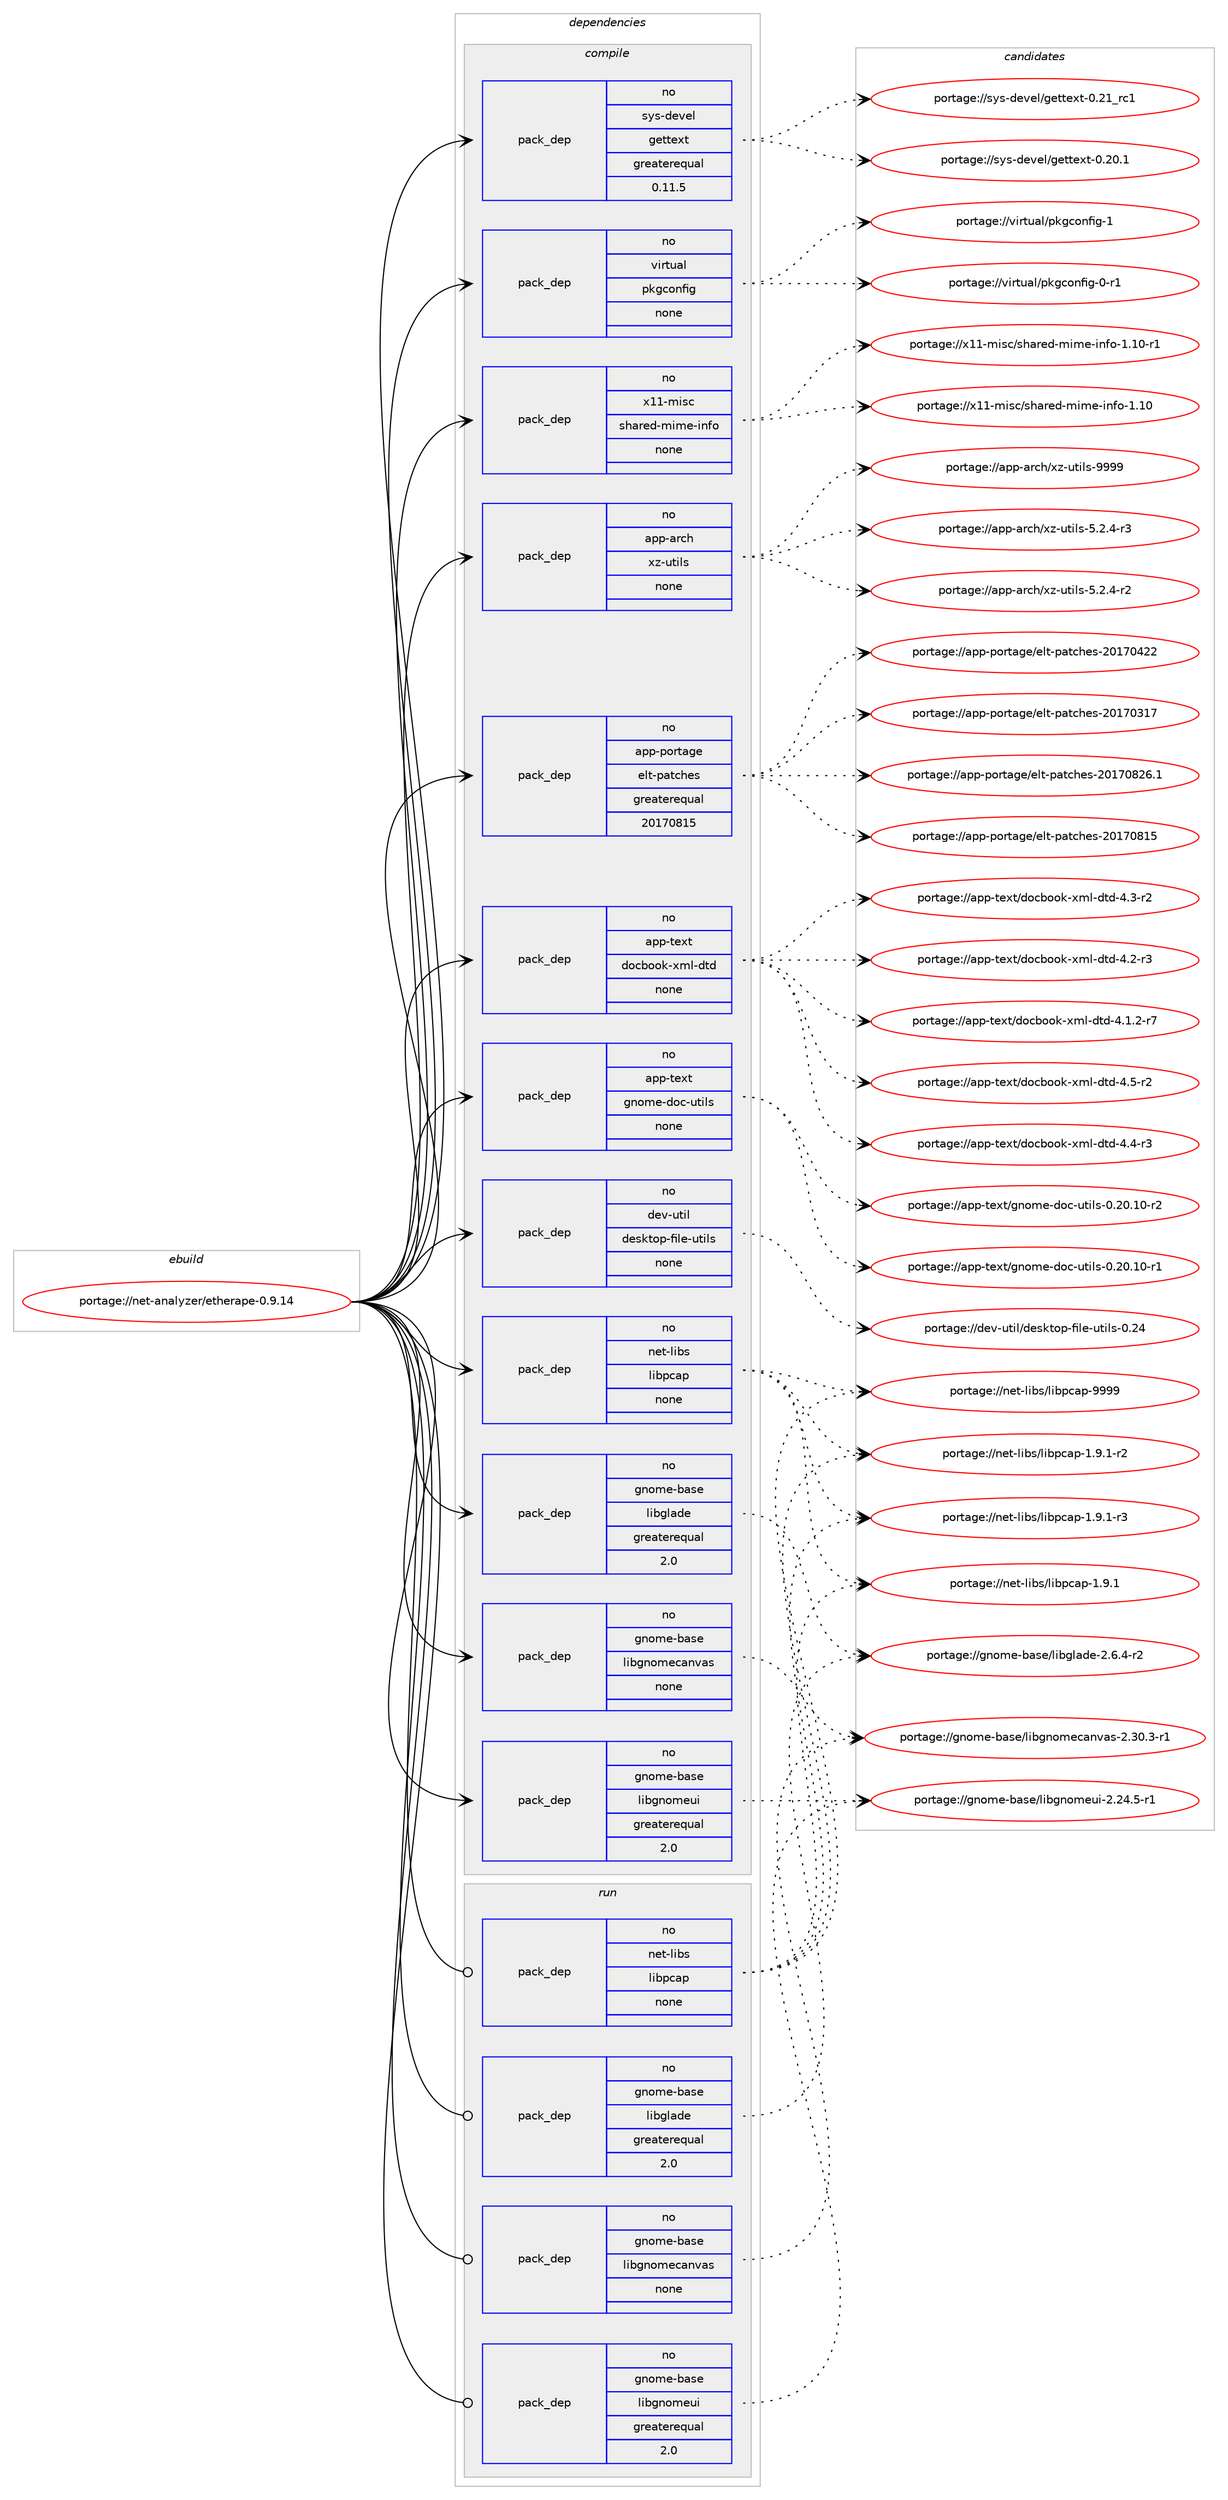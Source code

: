 digraph prolog {

# *************
# Graph options
# *************

newrank=true;
concentrate=true;
compound=true;
graph [rankdir=LR,fontname=Helvetica,fontsize=10,ranksep=1.5];#, ranksep=2.5, nodesep=0.2];
edge  [arrowhead=vee];
node  [fontname=Helvetica,fontsize=10];

# **********
# The ebuild
# **********

subgraph cluster_leftcol {
color=gray;
rank=same;
label=<<i>ebuild</i>>;
id [label="portage://net-analyzer/etherape-0.9.14", color=red, width=4, href="../net-analyzer/etherape-0.9.14.svg"];
}

# ****************
# The dependencies
# ****************

subgraph cluster_midcol {
color=gray;
label=<<i>dependencies</i>>;
subgraph cluster_compile {
fillcolor="#eeeeee";
style=filled;
label=<<i>compile</i>>;
subgraph pack124859 {
dependency164797 [label=<<TABLE BORDER="0" CELLBORDER="1" CELLSPACING="0" CELLPADDING="4" WIDTH="220"><TR><TD ROWSPAN="6" CELLPADDING="30">pack_dep</TD></TR><TR><TD WIDTH="110">no</TD></TR><TR><TD>app-arch</TD></TR><TR><TD>xz-utils</TD></TR><TR><TD>none</TD></TR><TR><TD></TD></TR></TABLE>>, shape=none, color=blue];
}
id:e -> dependency164797:w [weight=20,style="solid",arrowhead="vee"];
subgraph pack124860 {
dependency164798 [label=<<TABLE BORDER="0" CELLBORDER="1" CELLSPACING="0" CELLPADDING="4" WIDTH="220"><TR><TD ROWSPAN="6" CELLPADDING="30">pack_dep</TD></TR><TR><TD WIDTH="110">no</TD></TR><TR><TD>app-portage</TD></TR><TR><TD>elt-patches</TD></TR><TR><TD>greaterequal</TD></TR><TR><TD>20170815</TD></TR></TABLE>>, shape=none, color=blue];
}
id:e -> dependency164798:w [weight=20,style="solid",arrowhead="vee"];
subgraph pack124861 {
dependency164799 [label=<<TABLE BORDER="0" CELLBORDER="1" CELLSPACING="0" CELLPADDING="4" WIDTH="220"><TR><TD ROWSPAN="6" CELLPADDING="30">pack_dep</TD></TR><TR><TD WIDTH="110">no</TD></TR><TR><TD>app-text</TD></TR><TR><TD>docbook-xml-dtd</TD></TR><TR><TD>none</TD></TR><TR><TD></TD></TR></TABLE>>, shape=none, color=blue];
}
id:e -> dependency164799:w [weight=20,style="solid",arrowhead="vee"];
subgraph pack124862 {
dependency164800 [label=<<TABLE BORDER="0" CELLBORDER="1" CELLSPACING="0" CELLPADDING="4" WIDTH="220"><TR><TD ROWSPAN="6" CELLPADDING="30">pack_dep</TD></TR><TR><TD WIDTH="110">no</TD></TR><TR><TD>app-text</TD></TR><TR><TD>gnome-doc-utils</TD></TR><TR><TD>none</TD></TR><TR><TD></TD></TR></TABLE>>, shape=none, color=blue];
}
id:e -> dependency164800:w [weight=20,style="solid",arrowhead="vee"];
subgraph pack124863 {
dependency164801 [label=<<TABLE BORDER="0" CELLBORDER="1" CELLSPACING="0" CELLPADDING="4" WIDTH="220"><TR><TD ROWSPAN="6" CELLPADDING="30">pack_dep</TD></TR><TR><TD WIDTH="110">no</TD></TR><TR><TD>dev-util</TD></TR><TR><TD>desktop-file-utils</TD></TR><TR><TD>none</TD></TR><TR><TD></TD></TR></TABLE>>, shape=none, color=blue];
}
id:e -> dependency164801:w [weight=20,style="solid",arrowhead="vee"];
subgraph pack124864 {
dependency164802 [label=<<TABLE BORDER="0" CELLBORDER="1" CELLSPACING="0" CELLPADDING="4" WIDTH="220"><TR><TD ROWSPAN="6" CELLPADDING="30">pack_dep</TD></TR><TR><TD WIDTH="110">no</TD></TR><TR><TD>gnome-base</TD></TR><TR><TD>libglade</TD></TR><TR><TD>greaterequal</TD></TR><TR><TD>2.0</TD></TR></TABLE>>, shape=none, color=blue];
}
id:e -> dependency164802:w [weight=20,style="solid",arrowhead="vee"];
subgraph pack124865 {
dependency164803 [label=<<TABLE BORDER="0" CELLBORDER="1" CELLSPACING="0" CELLPADDING="4" WIDTH="220"><TR><TD ROWSPAN="6" CELLPADDING="30">pack_dep</TD></TR><TR><TD WIDTH="110">no</TD></TR><TR><TD>gnome-base</TD></TR><TR><TD>libgnomecanvas</TD></TR><TR><TD>none</TD></TR><TR><TD></TD></TR></TABLE>>, shape=none, color=blue];
}
id:e -> dependency164803:w [weight=20,style="solid",arrowhead="vee"];
subgraph pack124866 {
dependency164804 [label=<<TABLE BORDER="0" CELLBORDER="1" CELLSPACING="0" CELLPADDING="4" WIDTH="220"><TR><TD ROWSPAN="6" CELLPADDING="30">pack_dep</TD></TR><TR><TD WIDTH="110">no</TD></TR><TR><TD>gnome-base</TD></TR><TR><TD>libgnomeui</TD></TR><TR><TD>greaterequal</TD></TR><TR><TD>2.0</TD></TR></TABLE>>, shape=none, color=blue];
}
id:e -> dependency164804:w [weight=20,style="solid",arrowhead="vee"];
subgraph pack124867 {
dependency164805 [label=<<TABLE BORDER="0" CELLBORDER="1" CELLSPACING="0" CELLPADDING="4" WIDTH="220"><TR><TD ROWSPAN="6" CELLPADDING="30">pack_dep</TD></TR><TR><TD WIDTH="110">no</TD></TR><TR><TD>net-libs</TD></TR><TR><TD>libpcap</TD></TR><TR><TD>none</TD></TR><TR><TD></TD></TR></TABLE>>, shape=none, color=blue];
}
id:e -> dependency164805:w [weight=20,style="solid",arrowhead="vee"];
subgraph pack124868 {
dependency164806 [label=<<TABLE BORDER="0" CELLBORDER="1" CELLSPACING="0" CELLPADDING="4" WIDTH="220"><TR><TD ROWSPAN="6" CELLPADDING="30">pack_dep</TD></TR><TR><TD WIDTH="110">no</TD></TR><TR><TD>sys-devel</TD></TR><TR><TD>gettext</TD></TR><TR><TD>greaterequal</TD></TR><TR><TD>0.11.5</TD></TR></TABLE>>, shape=none, color=blue];
}
id:e -> dependency164806:w [weight=20,style="solid",arrowhead="vee"];
subgraph pack124869 {
dependency164807 [label=<<TABLE BORDER="0" CELLBORDER="1" CELLSPACING="0" CELLPADDING="4" WIDTH="220"><TR><TD ROWSPAN="6" CELLPADDING="30">pack_dep</TD></TR><TR><TD WIDTH="110">no</TD></TR><TR><TD>virtual</TD></TR><TR><TD>pkgconfig</TD></TR><TR><TD>none</TD></TR><TR><TD></TD></TR></TABLE>>, shape=none, color=blue];
}
id:e -> dependency164807:w [weight=20,style="solid",arrowhead="vee"];
subgraph pack124870 {
dependency164808 [label=<<TABLE BORDER="0" CELLBORDER="1" CELLSPACING="0" CELLPADDING="4" WIDTH="220"><TR><TD ROWSPAN="6" CELLPADDING="30">pack_dep</TD></TR><TR><TD WIDTH="110">no</TD></TR><TR><TD>x11-misc</TD></TR><TR><TD>shared-mime-info</TD></TR><TR><TD>none</TD></TR><TR><TD></TD></TR></TABLE>>, shape=none, color=blue];
}
id:e -> dependency164808:w [weight=20,style="solid",arrowhead="vee"];
}
subgraph cluster_compileandrun {
fillcolor="#eeeeee";
style=filled;
label=<<i>compile and run</i>>;
}
subgraph cluster_run {
fillcolor="#eeeeee";
style=filled;
label=<<i>run</i>>;
subgraph pack124871 {
dependency164809 [label=<<TABLE BORDER="0" CELLBORDER="1" CELLSPACING="0" CELLPADDING="4" WIDTH="220"><TR><TD ROWSPAN="6" CELLPADDING="30">pack_dep</TD></TR><TR><TD WIDTH="110">no</TD></TR><TR><TD>gnome-base</TD></TR><TR><TD>libglade</TD></TR><TR><TD>greaterequal</TD></TR><TR><TD>2.0</TD></TR></TABLE>>, shape=none, color=blue];
}
id:e -> dependency164809:w [weight=20,style="solid",arrowhead="odot"];
subgraph pack124872 {
dependency164810 [label=<<TABLE BORDER="0" CELLBORDER="1" CELLSPACING="0" CELLPADDING="4" WIDTH="220"><TR><TD ROWSPAN="6" CELLPADDING="30">pack_dep</TD></TR><TR><TD WIDTH="110">no</TD></TR><TR><TD>gnome-base</TD></TR><TR><TD>libgnomecanvas</TD></TR><TR><TD>none</TD></TR><TR><TD></TD></TR></TABLE>>, shape=none, color=blue];
}
id:e -> dependency164810:w [weight=20,style="solid",arrowhead="odot"];
subgraph pack124873 {
dependency164811 [label=<<TABLE BORDER="0" CELLBORDER="1" CELLSPACING="0" CELLPADDING="4" WIDTH="220"><TR><TD ROWSPAN="6" CELLPADDING="30">pack_dep</TD></TR><TR><TD WIDTH="110">no</TD></TR><TR><TD>gnome-base</TD></TR><TR><TD>libgnomeui</TD></TR><TR><TD>greaterequal</TD></TR><TR><TD>2.0</TD></TR></TABLE>>, shape=none, color=blue];
}
id:e -> dependency164811:w [weight=20,style="solid",arrowhead="odot"];
subgraph pack124874 {
dependency164812 [label=<<TABLE BORDER="0" CELLBORDER="1" CELLSPACING="0" CELLPADDING="4" WIDTH="220"><TR><TD ROWSPAN="6" CELLPADDING="30">pack_dep</TD></TR><TR><TD WIDTH="110">no</TD></TR><TR><TD>net-libs</TD></TR><TR><TD>libpcap</TD></TR><TR><TD>none</TD></TR><TR><TD></TD></TR></TABLE>>, shape=none, color=blue];
}
id:e -> dependency164812:w [weight=20,style="solid",arrowhead="odot"];
}
}

# **************
# The candidates
# **************

subgraph cluster_choices {
rank=same;
color=gray;
label=<<i>candidates</i>>;

subgraph choice124859 {
color=black;
nodesep=1;
choice9711211245971149910447120122451171161051081154557575757 [label="portage://app-arch/xz-utils-9999", color=red, width=4,href="../app-arch/xz-utils-9999.svg"];
choice9711211245971149910447120122451171161051081154553465046524511451 [label="portage://app-arch/xz-utils-5.2.4-r3", color=red, width=4,href="../app-arch/xz-utils-5.2.4-r3.svg"];
choice9711211245971149910447120122451171161051081154553465046524511450 [label="portage://app-arch/xz-utils-5.2.4-r2", color=red, width=4,href="../app-arch/xz-utils-5.2.4-r2.svg"];
dependency164797:e -> choice9711211245971149910447120122451171161051081154557575757:w [style=dotted,weight="100"];
dependency164797:e -> choice9711211245971149910447120122451171161051081154553465046524511451:w [style=dotted,weight="100"];
dependency164797:e -> choice9711211245971149910447120122451171161051081154553465046524511450:w [style=dotted,weight="100"];
}
subgraph choice124860 {
color=black;
nodesep=1;
choice971121124511211111411697103101471011081164511297116991041011154550484955485650544649 [label="portage://app-portage/elt-patches-20170826.1", color=red, width=4,href="../app-portage/elt-patches-20170826.1.svg"];
choice97112112451121111141169710310147101108116451129711699104101115455048495548564953 [label="portage://app-portage/elt-patches-20170815", color=red, width=4,href="../app-portage/elt-patches-20170815.svg"];
choice97112112451121111141169710310147101108116451129711699104101115455048495548525050 [label="portage://app-portage/elt-patches-20170422", color=red, width=4,href="../app-portage/elt-patches-20170422.svg"];
choice97112112451121111141169710310147101108116451129711699104101115455048495548514955 [label="portage://app-portage/elt-patches-20170317", color=red, width=4,href="../app-portage/elt-patches-20170317.svg"];
dependency164798:e -> choice971121124511211111411697103101471011081164511297116991041011154550484955485650544649:w [style=dotted,weight="100"];
dependency164798:e -> choice97112112451121111141169710310147101108116451129711699104101115455048495548564953:w [style=dotted,weight="100"];
dependency164798:e -> choice97112112451121111141169710310147101108116451129711699104101115455048495548525050:w [style=dotted,weight="100"];
dependency164798:e -> choice97112112451121111141169710310147101108116451129711699104101115455048495548514955:w [style=dotted,weight="100"];
}
subgraph choice124861 {
color=black;
nodesep=1;
choice97112112451161011201164710011199981111111074512010910845100116100455246534511450 [label="portage://app-text/docbook-xml-dtd-4.5-r2", color=red, width=4,href="../app-text/docbook-xml-dtd-4.5-r2.svg"];
choice97112112451161011201164710011199981111111074512010910845100116100455246524511451 [label="portage://app-text/docbook-xml-dtd-4.4-r3", color=red, width=4,href="../app-text/docbook-xml-dtd-4.4-r3.svg"];
choice97112112451161011201164710011199981111111074512010910845100116100455246514511450 [label="portage://app-text/docbook-xml-dtd-4.3-r2", color=red, width=4,href="../app-text/docbook-xml-dtd-4.3-r2.svg"];
choice97112112451161011201164710011199981111111074512010910845100116100455246504511451 [label="portage://app-text/docbook-xml-dtd-4.2-r3", color=red, width=4,href="../app-text/docbook-xml-dtd-4.2-r3.svg"];
choice971121124511610112011647100111999811111110745120109108451001161004552464946504511455 [label="portage://app-text/docbook-xml-dtd-4.1.2-r7", color=red, width=4,href="../app-text/docbook-xml-dtd-4.1.2-r7.svg"];
dependency164799:e -> choice97112112451161011201164710011199981111111074512010910845100116100455246534511450:w [style=dotted,weight="100"];
dependency164799:e -> choice97112112451161011201164710011199981111111074512010910845100116100455246524511451:w [style=dotted,weight="100"];
dependency164799:e -> choice97112112451161011201164710011199981111111074512010910845100116100455246514511450:w [style=dotted,weight="100"];
dependency164799:e -> choice97112112451161011201164710011199981111111074512010910845100116100455246504511451:w [style=dotted,weight="100"];
dependency164799:e -> choice971121124511610112011647100111999811111110745120109108451001161004552464946504511455:w [style=dotted,weight="100"];
}
subgraph choice124862 {
color=black;
nodesep=1;
choice97112112451161011201164710311011110910145100111994511711610510811545484650484649484511450 [label="portage://app-text/gnome-doc-utils-0.20.10-r2", color=red, width=4,href="../app-text/gnome-doc-utils-0.20.10-r2.svg"];
choice97112112451161011201164710311011110910145100111994511711610510811545484650484649484511449 [label="portage://app-text/gnome-doc-utils-0.20.10-r1", color=red, width=4,href="../app-text/gnome-doc-utils-0.20.10-r1.svg"];
dependency164800:e -> choice97112112451161011201164710311011110910145100111994511711610510811545484650484649484511450:w [style=dotted,weight="100"];
dependency164800:e -> choice97112112451161011201164710311011110910145100111994511711610510811545484650484649484511449:w [style=dotted,weight="100"];
}
subgraph choice124863 {
color=black;
nodesep=1;
choice100101118451171161051084710010111510711611111245102105108101451171161051081154548465052 [label="portage://dev-util/desktop-file-utils-0.24", color=red, width=4,href="../dev-util/desktop-file-utils-0.24.svg"];
dependency164801:e -> choice100101118451171161051084710010111510711611111245102105108101451171161051081154548465052:w [style=dotted,weight="100"];
}
subgraph choice124864 {
color=black;
nodesep=1;
choice1031101111091014598971151014710810598103108971001014550465446524511450 [label="portage://gnome-base/libglade-2.6.4-r2", color=red, width=4,href="../gnome-base/libglade-2.6.4-r2.svg"];
dependency164802:e -> choice1031101111091014598971151014710810598103108971001014550465446524511450:w [style=dotted,weight="100"];
}
subgraph choice124865 {
color=black;
nodesep=1;
choice1031101111091014598971151014710810598103110111109101999711011897115455046514846514511449 [label="portage://gnome-base/libgnomecanvas-2.30.3-r1", color=red, width=4,href="../gnome-base/libgnomecanvas-2.30.3-r1.svg"];
dependency164803:e -> choice1031101111091014598971151014710810598103110111109101999711011897115455046514846514511449:w [style=dotted,weight="100"];
}
subgraph choice124866 {
color=black;
nodesep=1;
choice1031101111091014598971151014710810598103110111109101117105455046505246534511449 [label="portage://gnome-base/libgnomeui-2.24.5-r1", color=red, width=4,href="../gnome-base/libgnomeui-2.24.5-r1.svg"];
dependency164804:e -> choice1031101111091014598971151014710810598103110111109101117105455046505246534511449:w [style=dotted,weight="100"];
}
subgraph choice124867 {
color=black;
nodesep=1;
choice1101011164510810598115471081059811299971124557575757 [label="portage://net-libs/libpcap-9999", color=red, width=4,href="../net-libs/libpcap-9999.svg"];
choice1101011164510810598115471081059811299971124549465746494511451 [label="portage://net-libs/libpcap-1.9.1-r3", color=red, width=4,href="../net-libs/libpcap-1.9.1-r3.svg"];
choice1101011164510810598115471081059811299971124549465746494511450 [label="portage://net-libs/libpcap-1.9.1-r2", color=red, width=4,href="../net-libs/libpcap-1.9.1-r2.svg"];
choice110101116451081059811547108105981129997112454946574649 [label="portage://net-libs/libpcap-1.9.1", color=red, width=4,href="../net-libs/libpcap-1.9.1.svg"];
dependency164805:e -> choice1101011164510810598115471081059811299971124557575757:w [style=dotted,weight="100"];
dependency164805:e -> choice1101011164510810598115471081059811299971124549465746494511451:w [style=dotted,weight="100"];
dependency164805:e -> choice1101011164510810598115471081059811299971124549465746494511450:w [style=dotted,weight="100"];
dependency164805:e -> choice110101116451081059811547108105981129997112454946574649:w [style=dotted,weight="100"];
}
subgraph choice124868 {
color=black;
nodesep=1;
choice11512111545100101118101108471031011161161011201164548465049951149949 [label="portage://sys-devel/gettext-0.21_rc1", color=red, width=4,href="../sys-devel/gettext-0.21_rc1.svg"];
choice115121115451001011181011084710310111611610112011645484650484649 [label="portage://sys-devel/gettext-0.20.1", color=red, width=4,href="../sys-devel/gettext-0.20.1.svg"];
dependency164806:e -> choice11512111545100101118101108471031011161161011201164548465049951149949:w [style=dotted,weight="100"];
dependency164806:e -> choice115121115451001011181011084710310111611610112011645484650484649:w [style=dotted,weight="100"];
}
subgraph choice124869 {
color=black;
nodesep=1;
choice1181051141161179710847112107103991111101021051034549 [label="portage://virtual/pkgconfig-1", color=red, width=4,href="../virtual/pkgconfig-1.svg"];
choice11810511411611797108471121071039911111010210510345484511449 [label="portage://virtual/pkgconfig-0-r1", color=red, width=4,href="../virtual/pkgconfig-0-r1.svg"];
dependency164807:e -> choice1181051141161179710847112107103991111101021051034549:w [style=dotted,weight="100"];
dependency164807:e -> choice11810511411611797108471121071039911111010210510345484511449:w [style=dotted,weight="100"];
}
subgraph choice124870 {
color=black;
nodesep=1;
choice120494945109105115994711510497114101100451091051091014510511010211145494649484511449 [label="portage://x11-misc/shared-mime-info-1.10-r1", color=red, width=4,href="../x11-misc/shared-mime-info-1.10-r1.svg"];
choice12049494510910511599471151049711410110045109105109101451051101021114549464948 [label="portage://x11-misc/shared-mime-info-1.10", color=red, width=4,href="../x11-misc/shared-mime-info-1.10.svg"];
dependency164808:e -> choice120494945109105115994711510497114101100451091051091014510511010211145494649484511449:w [style=dotted,weight="100"];
dependency164808:e -> choice12049494510910511599471151049711410110045109105109101451051101021114549464948:w [style=dotted,weight="100"];
}
subgraph choice124871 {
color=black;
nodesep=1;
choice1031101111091014598971151014710810598103108971001014550465446524511450 [label="portage://gnome-base/libglade-2.6.4-r2", color=red, width=4,href="../gnome-base/libglade-2.6.4-r2.svg"];
dependency164809:e -> choice1031101111091014598971151014710810598103108971001014550465446524511450:w [style=dotted,weight="100"];
}
subgraph choice124872 {
color=black;
nodesep=1;
choice1031101111091014598971151014710810598103110111109101999711011897115455046514846514511449 [label="portage://gnome-base/libgnomecanvas-2.30.3-r1", color=red, width=4,href="../gnome-base/libgnomecanvas-2.30.3-r1.svg"];
dependency164810:e -> choice1031101111091014598971151014710810598103110111109101999711011897115455046514846514511449:w [style=dotted,weight="100"];
}
subgraph choice124873 {
color=black;
nodesep=1;
choice1031101111091014598971151014710810598103110111109101117105455046505246534511449 [label="portage://gnome-base/libgnomeui-2.24.5-r1", color=red, width=4,href="../gnome-base/libgnomeui-2.24.5-r1.svg"];
dependency164811:e -> choice1031101111091014598971151014710810598103110111109101117105455046505246534511449:w [style=dotted,weight="100"];
}
subgraph choice124874 {
color=black;
nodesep=1;
choice1101011164510810598115471081059811299971124557575757 [label="portage://net-libs/libpcap-9999", color=red, width=4,href="../net-libs/libpcap-9999.svg"];
choice1101011164510810598115471081059811299971124549465746494511451 [label="portage://net-libs/libpcap-1.9.1-r3", color=red, width=4,href="../net-libs/libpcap-1.9.1-r3.svg"];
choice1101011164510810598115471081059811299971124549465746494511450 [label="portage://net-libs/libpcap-1.9.1-r2", color=red, width=4,href="../net-libs/libpcap-1.9.1-r2.svg"];
choice110101116451081059811547108105981129997112454946574649 [label="portage://net-libs/libpcap-1.9.1", color=red, width=4,href="../net-libs/libpcap-1.9.1.svg"];
dependency164812:e -> choice1101011164510810598115471081059811299971124557575757:w [style=dotted,weight="100"];
dependency164812:e -> choice1101011164510810598115471081059811299971124549465746494511451:w [style=dotted,weight="100"];
dependency164812:e -> choice1101011164510810598115471081059811299971124549465746494511450:w [style=dotted,weight="100"];
dependency164812:e -> choice110101116451081059811547108105981129997112454946574649:w [style=dotted,weight="100"];
}
}

}
